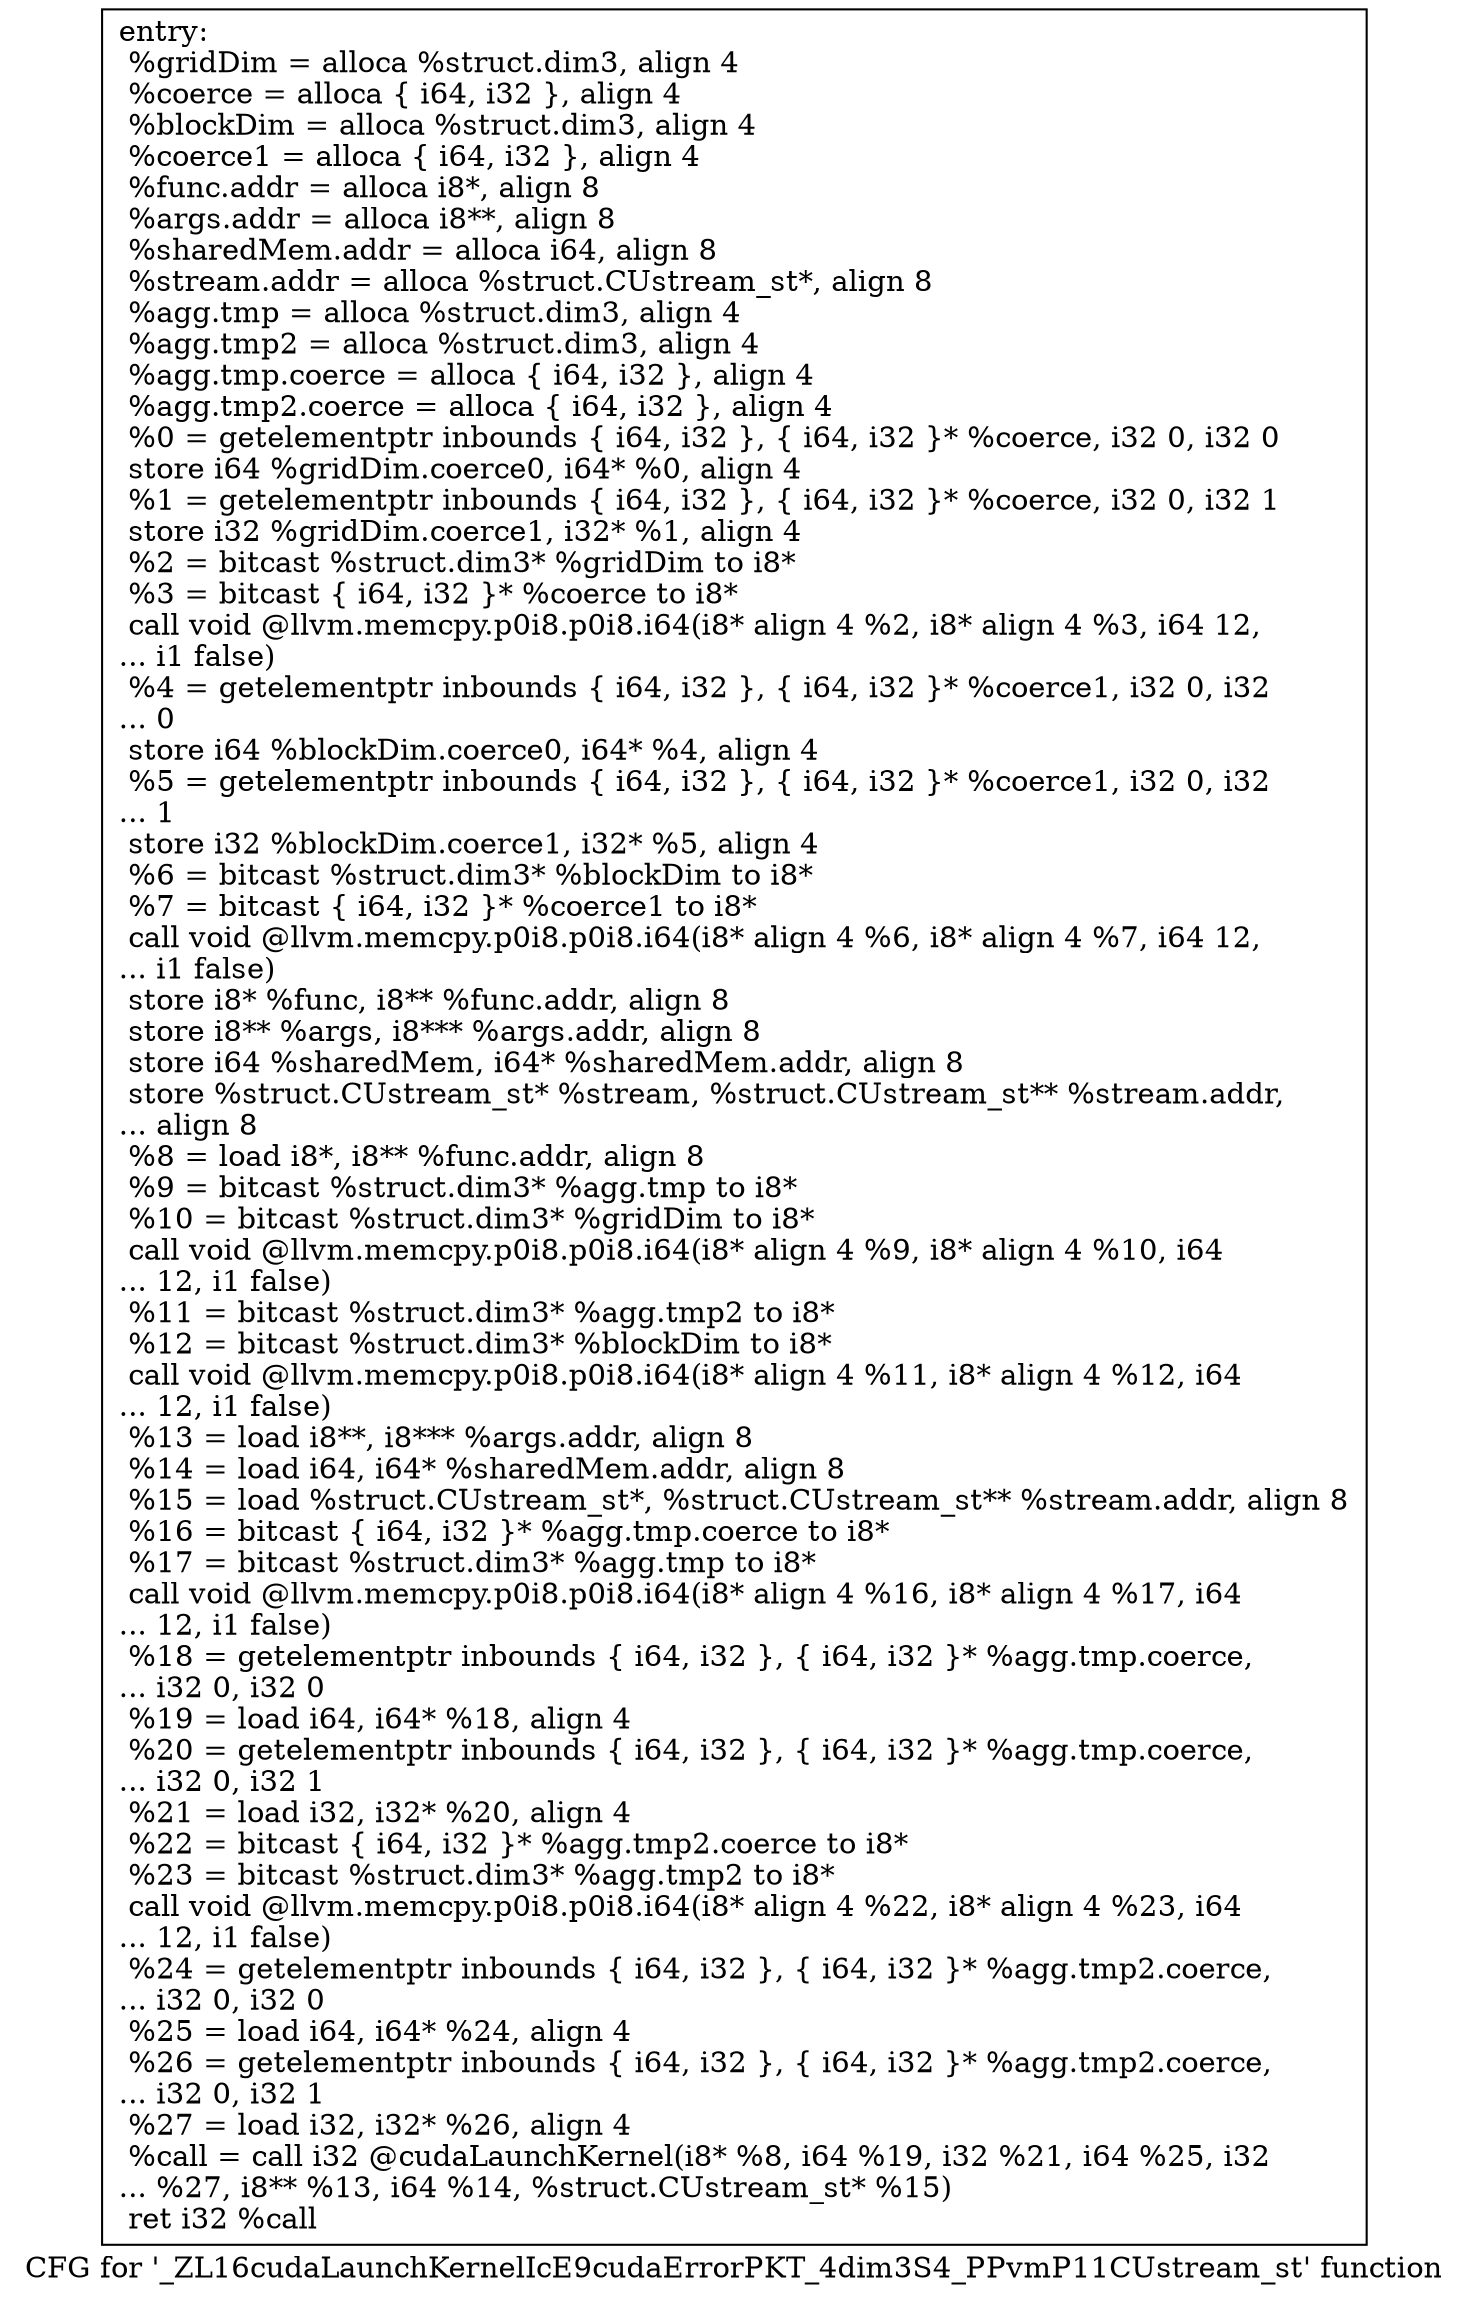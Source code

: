 digraph "CFG for '_ZL16cudaLaunchKernelIcE9cudaErrorPKT_4dim3S4_PPvmP11CUstream_st' function" {
	label="CFG for '_ZL16cudaLaunchKernelIcE9cudaErrorPKT_4dim3S4_PPvmP11CUstream_st' function";

	Node0x55f8461ab760 [shape=record,label="{entry:\l  %gridDim = alloca %struct.dim3, align 4\l  %coerce = alloca \{ i64, i32 \}, align 4\l  %blockDim = alloca %struct.dim3, align 4\l  %coerce1 = alloca \{ i64, i32 \}, align 4\l  %func.addr = alloca i8*, align 8\l  %args.addr = alloca i8**, align 8\l  %sharedMem.addr = alloca i64, align 8\l  %stream.addr = alloca %struct.CUstream_st*, align 8\l  %agg.tmp = alloca %struct.dim3, align 4\l  %agg.tmp2 = alloca %struct.dim3, align 4\l  %agg.tmp.coerce = alloca \{ i64, i32 \}, align 4\l  %agg.tmp2.coerce = alloca \{ i64, i32 \}, align 4\l  %0 = getelementptr inbounds \{ i64, i32 \}, \{ i64, i32 \}* %coerce, i32 0, i32 0\l  store i64 %gridDim.coerce0, i64* %0, align 4\l  %1 = getelementptr inbounds \{ i64, i32 \}, \{ i64, i32 \}* %coerce, i32 0, i32 1\l  store i32 %gridDim.coerce1, i32* %1, align 4\l  %2 = bitcast %struct.dim3* %gridDim to i8*\l  %3 = bitcast \{ i64, i32 \}* %coerce to i8*\l  call void @llvm.memcpy.p0i8.p0i8.i64(i8* align 4 %2, i8* align 4 %3, i64 12,\l... i1 false)\l  %4 = getelementptr inbounds \{ i64, i32 \}, \{ i64, i32 \}* %coerce1, i32 0, i32\l... 0\l  store i64 %blockDim.coerce0, i64* %4, align 4\l  %5 = getelementptr inbounds \{ i64, i32 \}, \{ i64, i32 \}* %coerce1, i32 0, i32\l... 1\l  store i32 %blockDim.coerce1, i32* %5, align 4\l  %6 = bitcast %struct.dim3* %blockDim to i8*\l  %7 = bitcast \{ i64, i32 \}* %coerce1 to i8*\l  call void @llvm.memcpy.p0i8.p0i8.i64(i8* align 4 %6, i8* align 4 %7, i64 12,\l... i1 false)\l  store i8* %func, i8** %func.addr, align 8\l  store i8** %args, i8*** %args.addr, align 8\l  store i64 %sharedMem, i64* %sharedMem.addr, align 8\l  store %struct.CUstream_st* %stream, %struct.CUstream_st** %stream.addr,\l... align 8\l  %8 = load i8*, i8** %func.addr, align 8\l  %9 = bitcast %struct.dim3* %agg.tmp to i8*\l  %10 = bitcast %struct.dim3* %gridDim to i8*\l  call void @llvm.memcpy.p0i8.p0i8.i64(i8* align 4 %9, i8* align 4 %10, i64\l... 12, i1 false)\l  %11 = bitcast %struct.dim3* %agg.tmp2 to i8*\l  %12 = bitcast %struct.dim3* %blockDim to i8*\l  call void @llvm.memcpy.p0i8.p0i8.i64(i8* align 4 %11, i8* align 4 %12, i64\l... 12, i1 false)\l  %13 = load i8**, i8*** %args.addr, align 8\l  %14 = load i64, i64* %sharedMem.addr, align 8\l  %15 = load %struct.CUstream_st*, %struct.CUstream_st** %stream.addr, align 8\l  %16 = bitcast \{ i64, i32 \}* %agg.tmp.coerce to i8*\l  %17 = bitcast %struct.dim3* %agg.tmp to i8*\l  call void @llvm.memcpy.p0i8.p0i8.i64(i8* align 4 %16, i8* align 4 %17, i64\l... 12, i1 false)\l  %18 = getelementptr inbounds \{ i64, i32 \}, \{ i64, i32 \}* %agg.tmp.coerce,\l... i32 0, i32 0\l  %19 = load i64, i64* %18, align 4\l  %20 = getelementptr inbounds \{ i64, i32 \}, \{ i64, i32 \}* %agg.tmp.coerce,\l... i32 0, i32 1\l  %21 = load i32, i32* %20, align 4\l  %22 = bitcast \{ i64, i32 \}* %agg.tmp2.coerce to i8*\l  %23 = bitcast %struct.dim3* %agg.tmp2 to i8*\l  call void @llvm.memcpy.p0i8.p0i8.i64(i8* align 4 %22, i8* align 4 %23, i64\l... 12, i1 false)\l  %24 = getelementptr inbounds \{ i64, i32 \}, \{ i64, i32 \}* %agg.tmp2.coerce,\l... i32 0, i32 0\l  %25 = load i64, i64* %24, align 4\l  %26 = getelementptr inbounds \{ i64, i32 \}, \{ i64, i32 \}* %agg.tmp2.coerce,\l... i32 0, i32 1\l  %27 = load i32, i32* %26, align 4\l  %call = call i32 @cudaLaunchKernel(i8* %8, i64 %19, i32 %21, i64 %25, i32\l... %27, i8** %13, i64 %14, %struct.CUstream_st* %15)\l  ret i32 %call\l}"];
}
